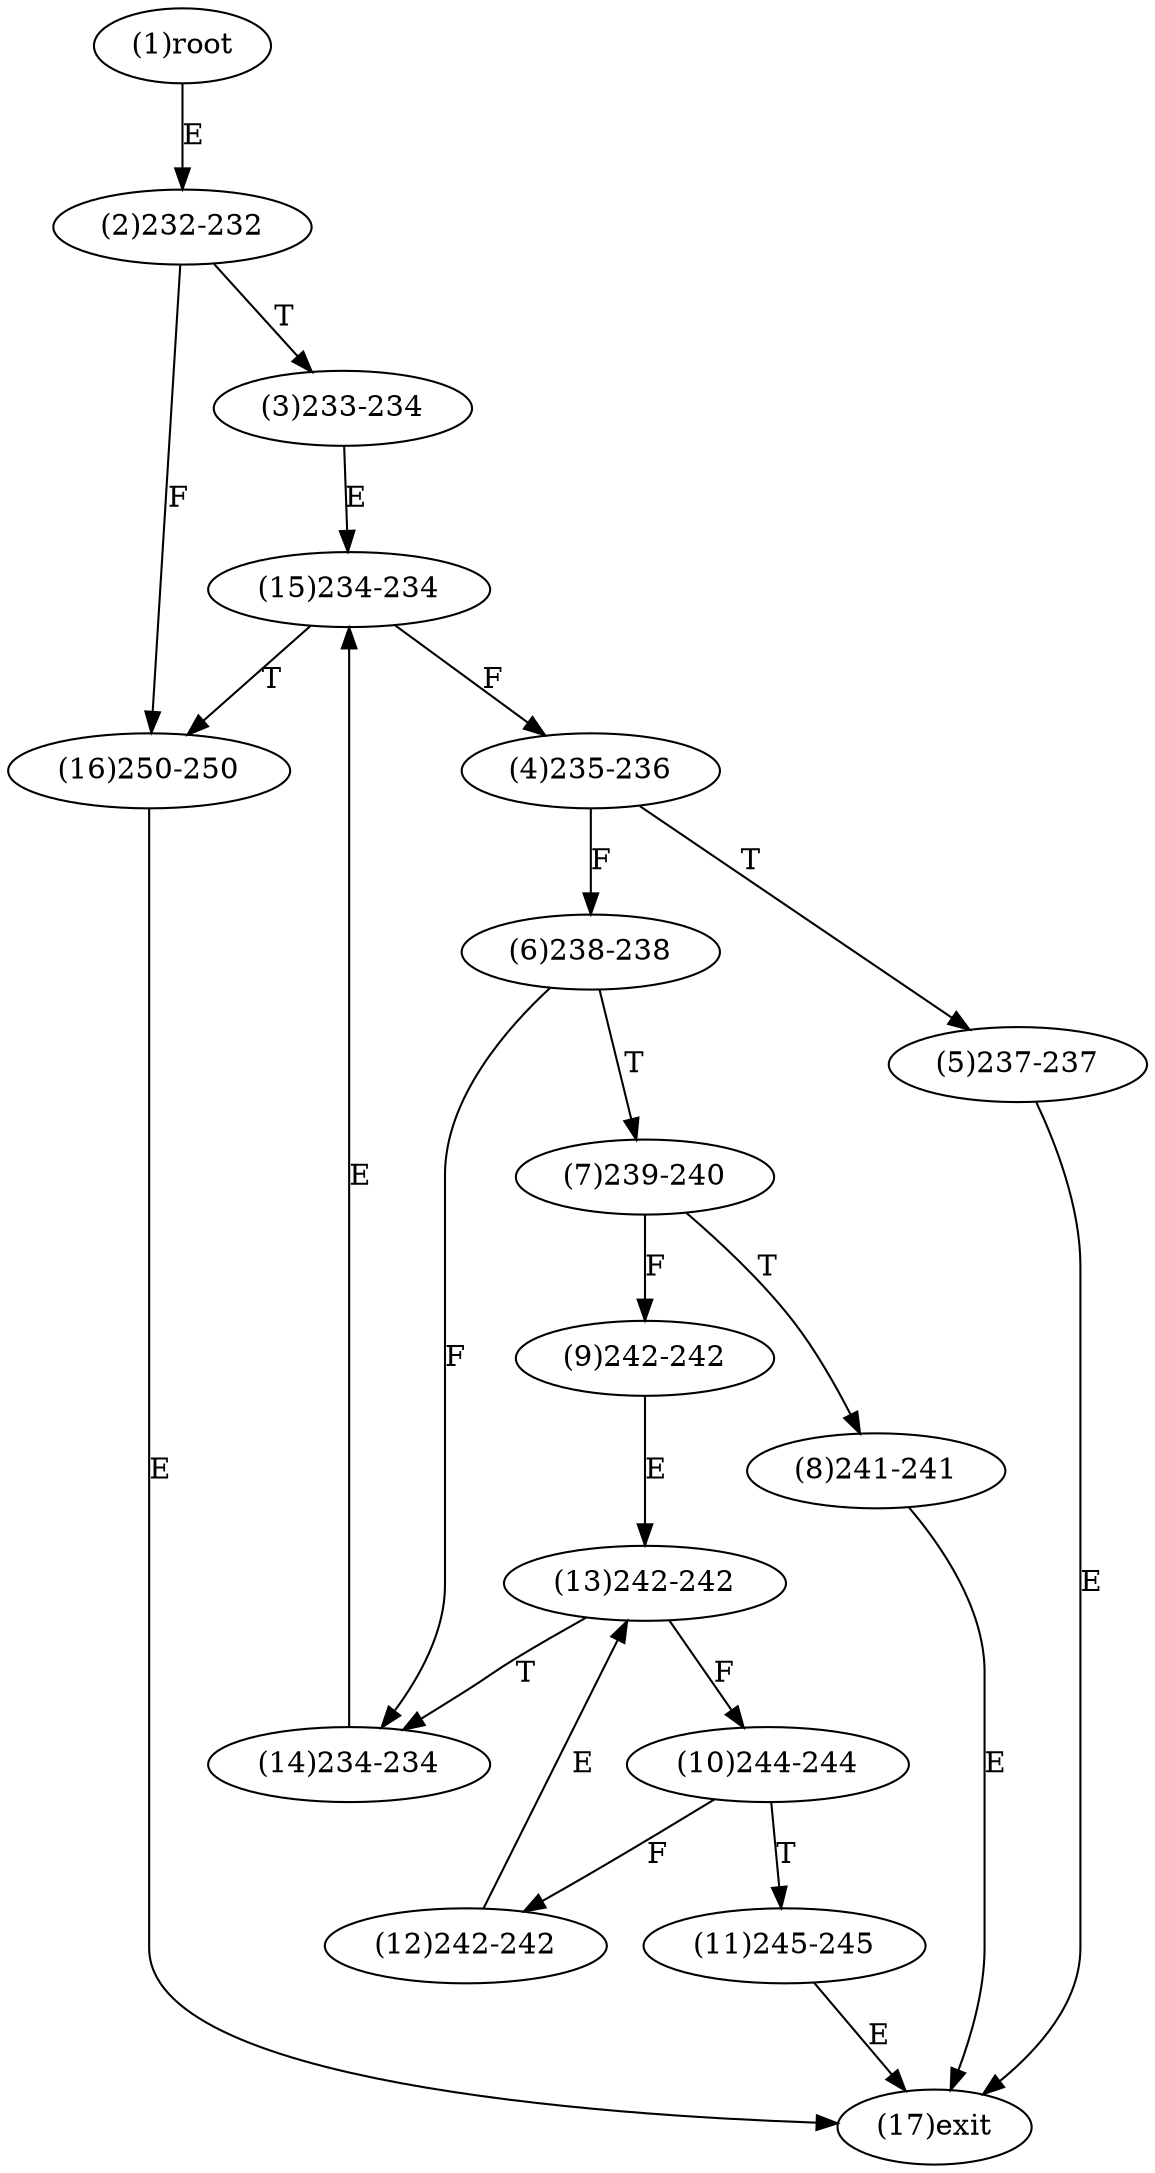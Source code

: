 digraph "" { 
1[ label="(1)root"];
2[ label="(2)232-232"];
3[ label="(3)233-234"];
4[ label="(4)235-236"];
5[ label="(5)237-237"];
6[ label="(6)238-238"];
7[ label="(7)239-240"];
8[ label="(8)241-241"];
9[ label="(9)242-242"];
10[ label="(10)244-244"];
11[ label="(11)245-245"];
12[ label="(12)242-242"];
13[ label="(13)242-242"];
14[ label="(14)234-234"];
15[ label="(15)234-234"];
17[ label="(17)exit"];
16[ label="(16)250-250"];
1->2[ label="E"];
2->16[ label="F"];
2->3[ label="T"];
3->15[ label="E"];
4->6[ label="F"];
4->5[ label="T"];
5->17[ label="E"];
6->14[ label="F"];
6->7[ label="T"];
7->9[ label="F"];
7->8[ label="T"];
8->17[ label="E"];
9->13[ label="E"];
10->12[ label="F"];
10->11[ label="T"];
11->17[ label="E"];
12->13[ label="E"];
13->10[ label="F"];
13->14[ label="T"];
14->15[ label="E"];
15->4[ label="F"];
15->16[ label="T"];
16->17[ label="E"];
}